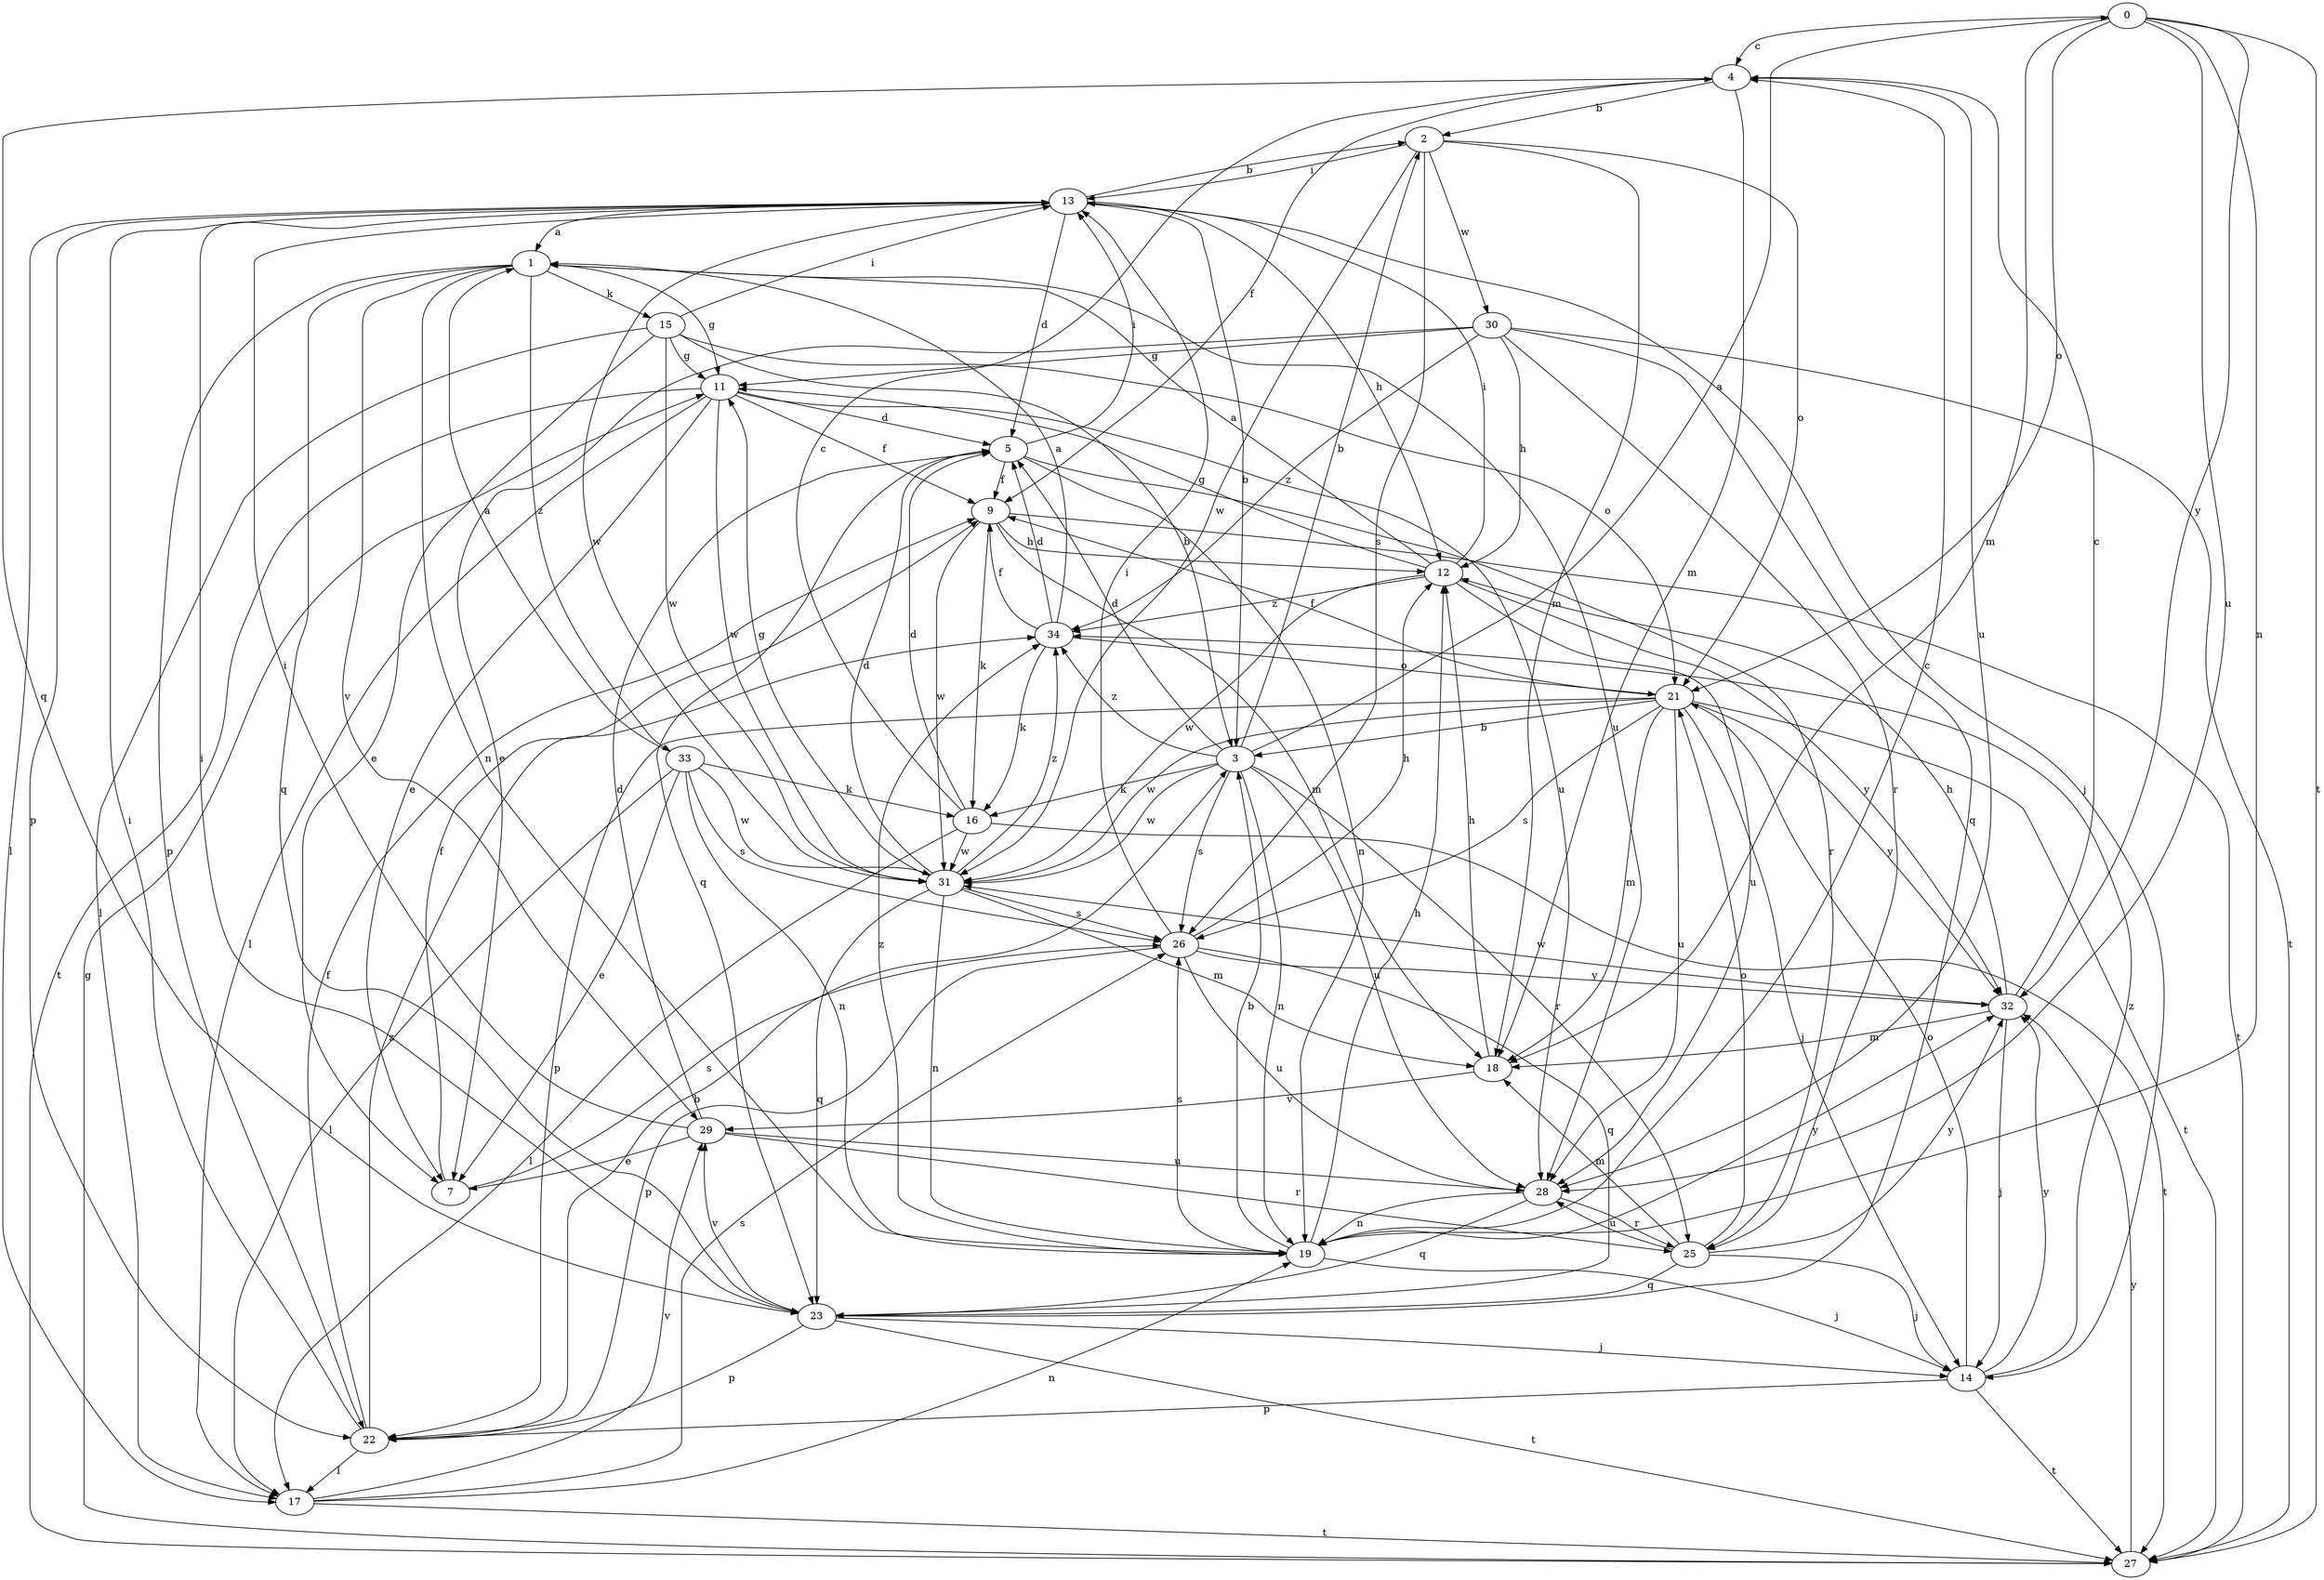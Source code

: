 strict digraph  {
0;
1;
2;
3;
4;
5;
7;
9;
11;
12;
13;
14;
15;
16;
17;
18;
19;
21;
22;
23;
25;
26;
27;
28;
29;
30;
31;
32;
33;
34;
0 -> 4  [label=c];
0 -> 18  [label=m];
0 -> 19  [label=n];
0 -> 21  [label=o];
0 -> 27  [label=t];
0 -> 28  [label=u];
0 -> 32  [label=y];
1 -> 11  [label=g];
1 -> 15  [label=k];
1 -> 19  [label=n];
1 -> 22  [label=p];
1 -> 23  [label=q];
1 -> 28  [label=u];
1 -> 29  [label=v];
1 -> 33  [label=z];
2 -> 13  [label=i];
2 -> 18  [label=m];
2 -> 21  [label=o];
2 -> 26  [label=s];
2 -> 30  [label=w];
2 -> 31  [label=w];
3 -> 0  [label=a];
3 -> 2  [label=b];
3 -> 5  [label=d];
3 -> 16  [label=k];
3 -> 19  [label=n];
3 -> 25  [label=r];
3 -> 26  [label=s];
3 -> 28  [label=u];
3 -> 31  [label=w];
3 -> 34  [label=z];
4 -> 2  [label=b];
4 -> 9  [label=f];
4 -> 18  [label=m];
4 -> 23  [label=q];
4 -> 28  [label=u];
5 -> 9  [label=f];
5 -> 13  [label=i];
5 -> 19  [label=n];
5 -> 23  [label=q];
5 -> 25  [label=r];
7 -> 9  [label=f];
7 -> 26  [label=s];
9 -> 12  [label=h];
9 -> 16  [label=k];
9 -> 18  [label=m];
9 -> 27  [label=t];
9 -> 31  [label=w];
11 -> 5  [label=d];
11 -> 7  [label=e];
11 -> 9  [label=f];
11 -> 17  [label=l];
11 -> 27  [label=t];
11 -> 28  [label=u];
11 -> 31  [label=w];
12 -> 1  [label=a];
12 -> 11  [label=g];
12 -> 13  [label=i];
12 -> 28  [label=u];
12 -> 31  [label=w];
12 -> 32  [label=y];
12 -> 34  [label=z];
13 -> 1  [label=a];
13 -> 2  [label=b];
13 -> 3  [label=b];
13 -> 5  [label=d];
13 -> 12  [label=h];
13 -> 14  [label=j];
13 -> 17  [label=l];
13 -> 22  [label=p];
13 -> 31  [label=w];
14 -> 21  [label=o];
14 -> 22  [label=p];
14 -> 27  [label=t];
14 -> 32  [label=y];
14 -> 34  [label=z];
15 -> 3  [label=b];
15 -> 7  [label=e];
15 -> 11  [label=g];
15 -> 13  [label=i];
15 -> 17  [label=l];
15 -> 21  [label=o];
15 -> 31  [label=w];
16 -> 4  [label=c];
16 -> 5  [label=d];
16 -> 17  [label=l];
16 -> 27  [label=t];
16 -> 31  [label=w];
17 -> 19  [label=n];
17 -> 26  [label=s];
17 -> 27  [label=t];
17 -> 29  [label=v];
18 -> 12  [label=h];
18 -> 29  [label=v];
19 -> 3  [label=b];
19 -> 4  [label=c];
19 -> 12  [label=h];
19 -> 14  [label=j];
19 -> 26  [label=s];
19 -> 32  [label=y];
19 -> 34  [label=z];
21 -> 3  [label=b];
21 -> 9  [label=f];
21 -> 14  [label=j];
21 -> 18  [label=m];
21 -> 22  [label=p];
21 -> 26  [label=s];
21 -> 27  [label=t];
21 -> 28  [label=u];
21 -> 31  [label=w];
21 -> 32  [label=y];
22 -> 3  [label=b];
22 -> 9  [label=f];
22 -> 13  [label=i];
22 -> 17  [label=l];
22 -> 34  [label=z];
23 -> 13  [label=i];
23 -> 14  [label=j];
23 -> 22  [label=p];
23 -> 27  [label=t];
23 -> 29  [label=v];
25 -> 14  [label=j];
25 -> 18  [label=m];
25 -> 21  [label=o];
25 -> 23  [label=q];
25 -> 28  [label=u];
25 -> 32  [label=y];
26 -> 12  [label=h];
26 -> 13  [label=i];
26 -> 22  [label=p];
26 -> 23  [label=q];
26 -> 28  [label=u];
26 -> 32  [label=y];
27 -> 11  [label=g];
27 -> 32  [label=y];
28 -> 19  [label=n];
28 -> 23  [label=q];
28 -> 25  [label=r];
29 -> 5  [label=d];
29 -> 7  [label=e];
29 -> 13  [label=i];
29 -> 25  [label=r];
29 -> 28  [label=u];
30 -> 7  [label=e];
30 -> 11  [label=g];
30 -> 12  [label=h];
30 -> 23  [label=q];
30 -> 25  [label=r];
30 -> 27  [label=t];
30 -> 34  [label=z];
31 -> 5  [label=d];
31 -> 11  [label=g];
31 -> 18  [label=m];
31 -> 19  [label=n];
31 -> 23  [label=q];
31 -> 26  [label=s];
31 -> 34  [label=z];
32 -> 4  [label=c];
32 -> 12  [label=h];
32 -> 14  [label=j];
32 -> 18  [label=m];
32 -> 31  [label=w];
33 -> 1  [label=a];
33 -> 7  [label=e];
33 -> 16  [label=k];
33 -> 17  [label=l];
33 -> 19  [label=n];
33 -> 26  [label=s];
33 -> 31  [label=w];
34 -> 1  [label=a];
34 -> 5  [label=d];
34 -> 9  [label=f];
34 -> 16  [label=k];
34 -> 21  [label=o];
}
